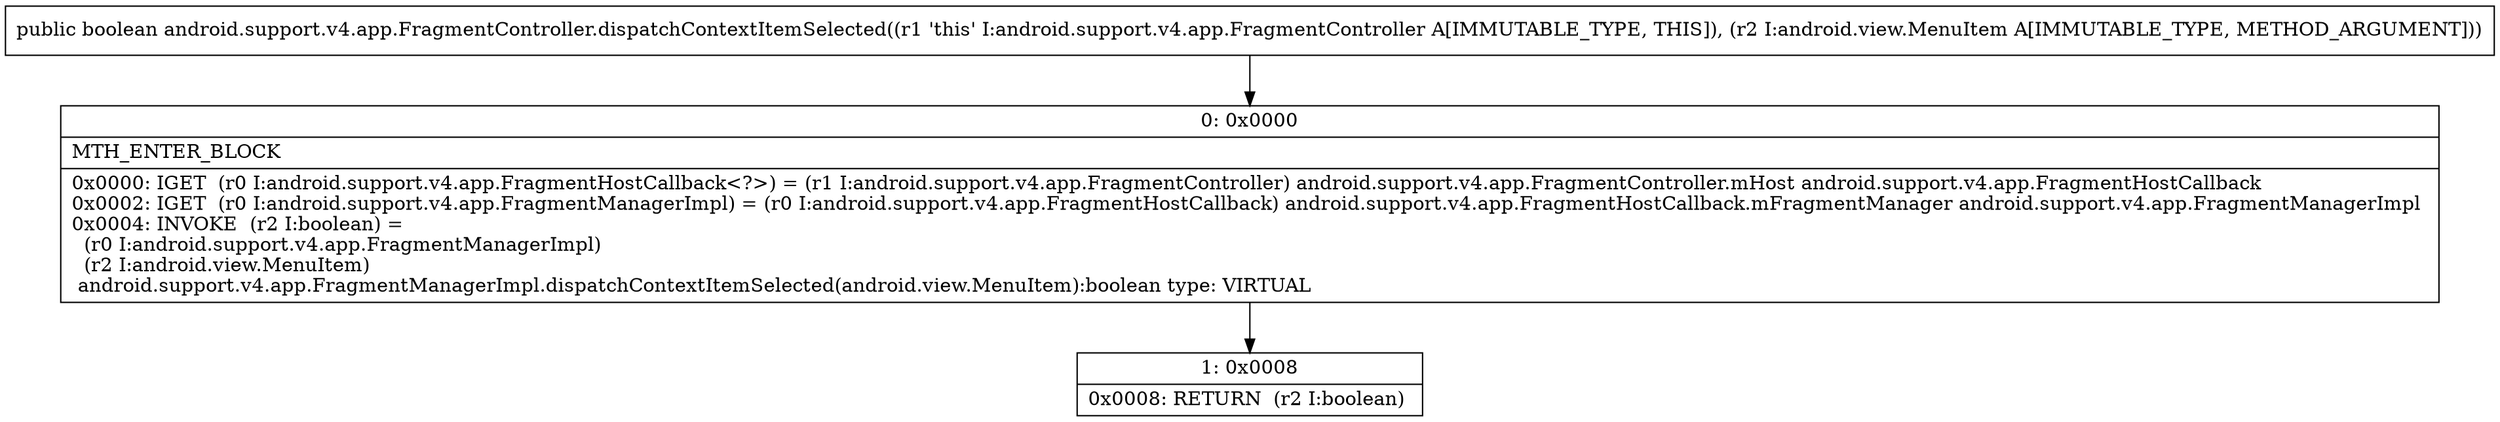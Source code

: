 digraph "CFG forandroid.support.v4.app.FragmentController.dispatchContextItemSelected(Landroid\/view\/MenuItem;)Z" {
Node_0 [shape=record,label="{0\:\ 0x0000|MTH_ENTER_BLOCK\l|0x0000: IGET  (r0 I:android.support.v4.app.FragmentHostCallback\<?\>) = (r1 I:android.support.v4.app.FragmentController) android.support.v4.app.FragmentController.mHost android.support.v4.app.FragmentHostCallback \l0x0002: IGET  (r0 I:android.support.v4.app.FragmentManagerImpl) = (r0 I:android.support.v4.app.FragmentHostCallback) android.support.v4.app.FragmentHostCallback.mFragmentManager android.support.v4.app.FragmentManagerImpl \l0x0004: INVOKE  (r2 I:boolean) = \l  (r0 I:android.support.v4.app.FragmentManagerImpl)\l  (r2 I:android.view.MenuItem)\l android.support.v4.app.FragmentManagerImpl.dispatchContextItemSelected(android.view.MenuItem):boolean type: VIRTUAL \l}"];
Node_1 [shape=record,label="{1\:\ 0x0008|0x0008: RETURN  (r2 I:boolean) \l}"];
MethodNode[shape=record,label="{public boolean android.support.v4.app.FragmentController.dispatchContextItemSelected((r1 'this' I:android.support.v4.app.FragmentController A[IMMUTABLE_TYPE, THIS]), (r2 I:android.view.MenuItem A[IMMUTABLE_TYPE, METHOD_ARGUMENT])) }"];
MethodNode -> Node_0;
Node_0 -> Node_1;
}

